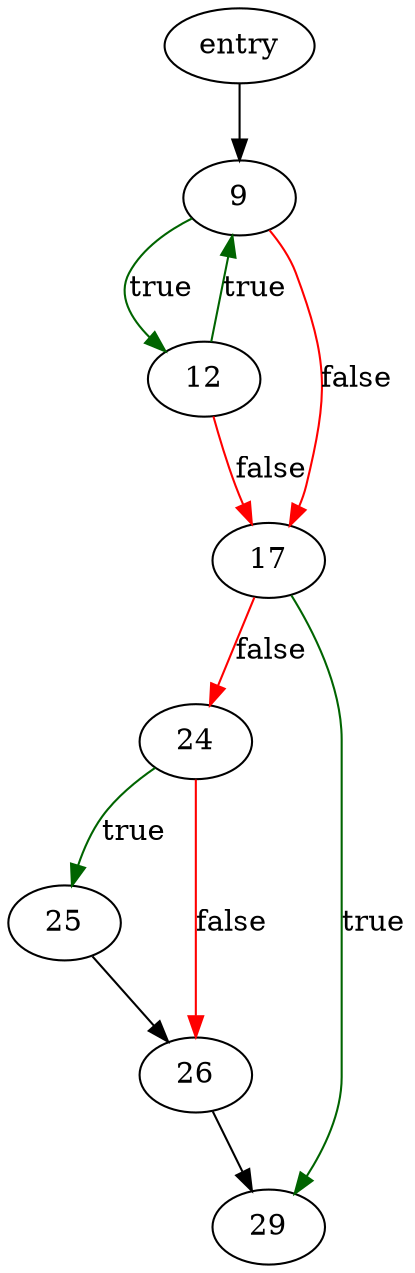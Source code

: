 digraph "mdir_name" {
	// Node definitions.
	1 [label=entry];
	9;
	12;
	17;
	24;
	25;
	26;
	29;

	// Edge definitions.
	1 -> 9;
	9 -> 12 [
		color=darkgreen
		label=true
	];
	9 -> 17 [
		color=red
		label=false
	];
	12 -> 9 [
		color=darkgreen
		label=true
	];
	12 -> 17 [
		color=red
		label=false
	];
	17 -> 24 [
		color=red
		label=false
	];
	17 -> 29 [
		color=darkgreen
		label=true
	];
	24 -> 25 [
		color=darkgreen
		label=true
	];
	24 -> 26 [
		color=red
		label=false
	];
	25 -> 26;
	26 -> 29;
}